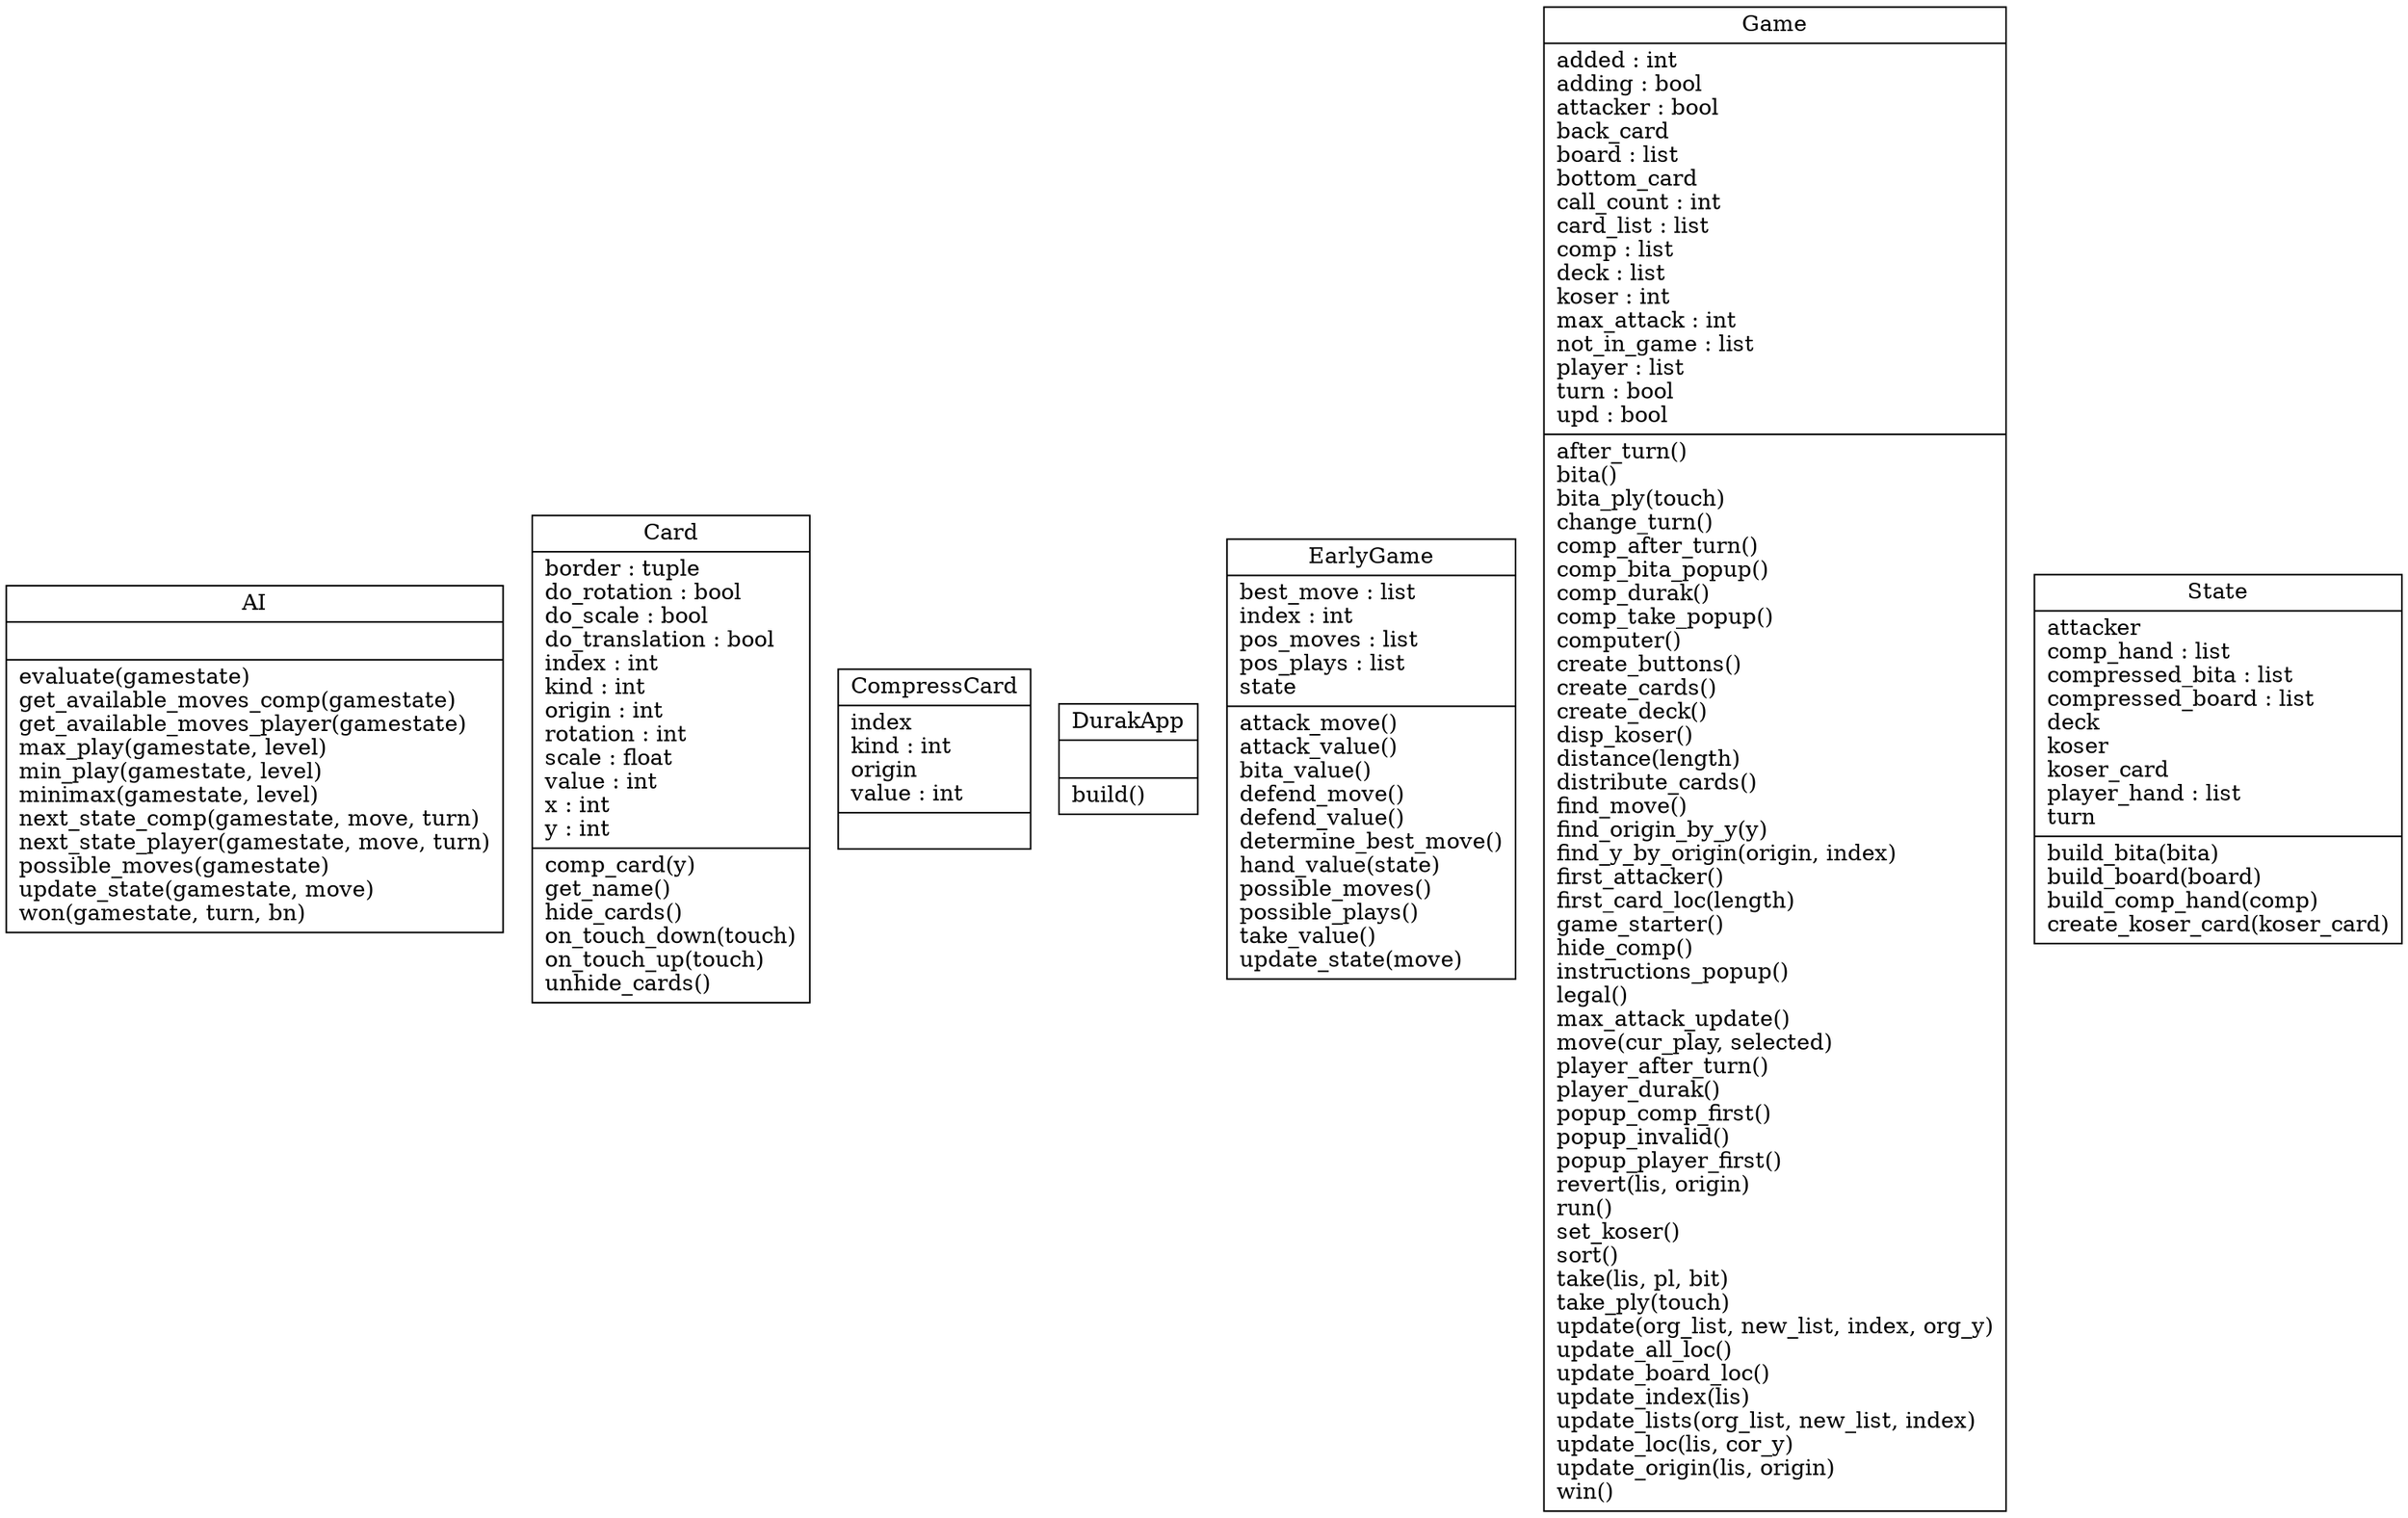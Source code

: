 digraph "classes" {
rankdir=BT
charset="utf-8"
"NewDurak.MinMax.AI" [color="black", fontcolor="black", label="{AI|\l|evaluate(gamestate)\lget_available_moves_comp(gamestate)\lget_available_moves_player(gamestate)\lmax_play(gamestate, level)\lmin_play(gamestate, level)\lminimax(gamestate, level)\lnext_state_comp(gamestate, move, turn)\lnext_state_player(gamestate, move, turn)\lpossible_moves(gamestate)\lupdate_state(gamestate, move)\lwon(gamestate, turn, bn)\l}", shape="record", style="solid"];
"NewDurak.Card.Card" [color="black", fontcolor="black", label="{Card|border : tuple\ldo_rotation : bool\ldo_scale : bool\ldo_translation : bool\lindex : int\lkind : int\lorigin : int\lrotation : int\lscale : float\lvalue : int\lx : int\ly : int\l|comp_card(y)\lget_name()\lhide_cards()\lon_touch_down(touch)\lon_touch_up(touch)\lunhide_cards()\l}", shape="record", style="solid"];
"NewDurak.CompressCard.CompressCard" [color="black", fontcolor="black", label="{CompressCard|index\lkind : int\lorigin\lvalue : int\l|}", shape="record", style="solid"];
"NewDurak.Game.DurakApp" [color="black", fontcolor="black", label="{DurakApp|\l|build()\l}", shape="record", style="solid"];
"NewDurak.EarlyGame.EarlyGame" [color="black", fontcolor="black", label="{EarlyGame|best_move : list\lindex : int\lpos_moves : list\lpos_plays : list\lstate\l|attack_move()\lattack_value()\lbita_value()\ldefend_move()\ldefend_value()\ldetermine_best_move()\lhand_value(state)\lpossible_moves()\lpossible_plays()\ltake_value()\lupdate_state(move)\l}", shape="record", style="solid"];
"NewDurak.Game.Game" [color="black", fontcolor="black", label="{Game|added : int\ladding : bool\lattacker : bool\lback_card\lboard : list\lbottom_card\lcall_count : int\lcard_list : list\lcomp : list\ldeck : list\lkoser : int\lmax_attack : int\lnot_in_game : list\lplayer : list\lturn : bool\lupd : bool\l|after_turn()\lbita()\lbita_ply(touch)\lchange_turn()\lcomp_after_turn()\lcomp_bita_popup()\lcomp_durak()\lcomp_take_popup()\lcomputer()\lcreate_buttons()\lcreate_cards()\lcreate_deck()\ldisp_koser()\ldistance(length)\ldistribute_cards()\lfind_move()\lfind_origin_by_y(y)\lfind_y_by_origin(origin, index)\lfirst_attacker()\lfirst_card_loc(length)\lgame_starter()\lhide_comp()\linstructions_popup()\llegal()\lmax_attack_update()\lmove(cur_play, selected)\lplayer_after_turn()\lplayer_durak()\lpopup_comp_first()\lpopup_invalid()\lpopup_player_first()\lrevert(lis, origin)\lrun()\lset_koser()\lsort()\ltake(lis, pl, bit)\ltake_ply(touch)\lupdate(org_list, new_list, index, org_y)\lupdate_all_loc()\lupdate_board_loc()\lupdate_index(lis)\lupdate_lists(org_list, new_list, index)\lupdate_loc(lis, cor_y)\lupdate_origin(lis, origin)\lwin()\l}", shape="record", style="solid"];
"NewDurak.State.State" [color="black", fontcolor="black", label="{State|attacker\lcomp_hand : list\lcompressed_bita : list\lcompressed_board : list\ldeck\lkoser\lkoser_card\lplayer_hand : list\lturn\l|build_bita(bita)\lbuild_board(board)\lbuild_comp_hand(comp)\lcreate_koser_card(koser_card)\l}", shape="record", style="solid"];
}
